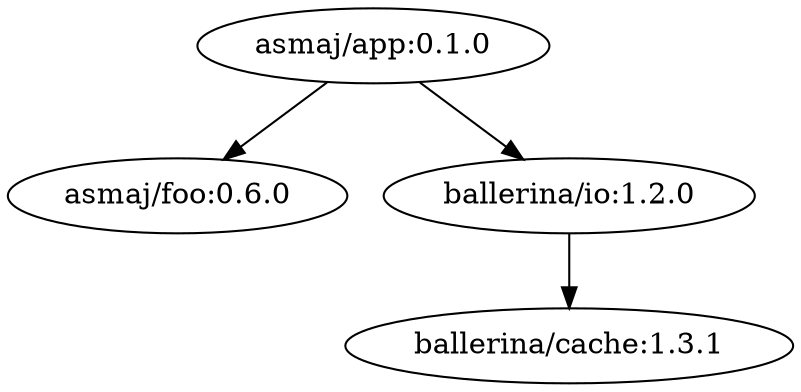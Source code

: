 digraph "example1" {
    "asmaj/app:0.1.0" -> "asmaj/foo:0.6.0"
    "asmaj/app:0.1.0" -> "ballerina/io:1.2.0"
    "ballerina/io:1.2.0" -> "ballerina/cache:1.3.1"

    // Errors
    "asmaj/foo:0.6.0" [error = true]
}
